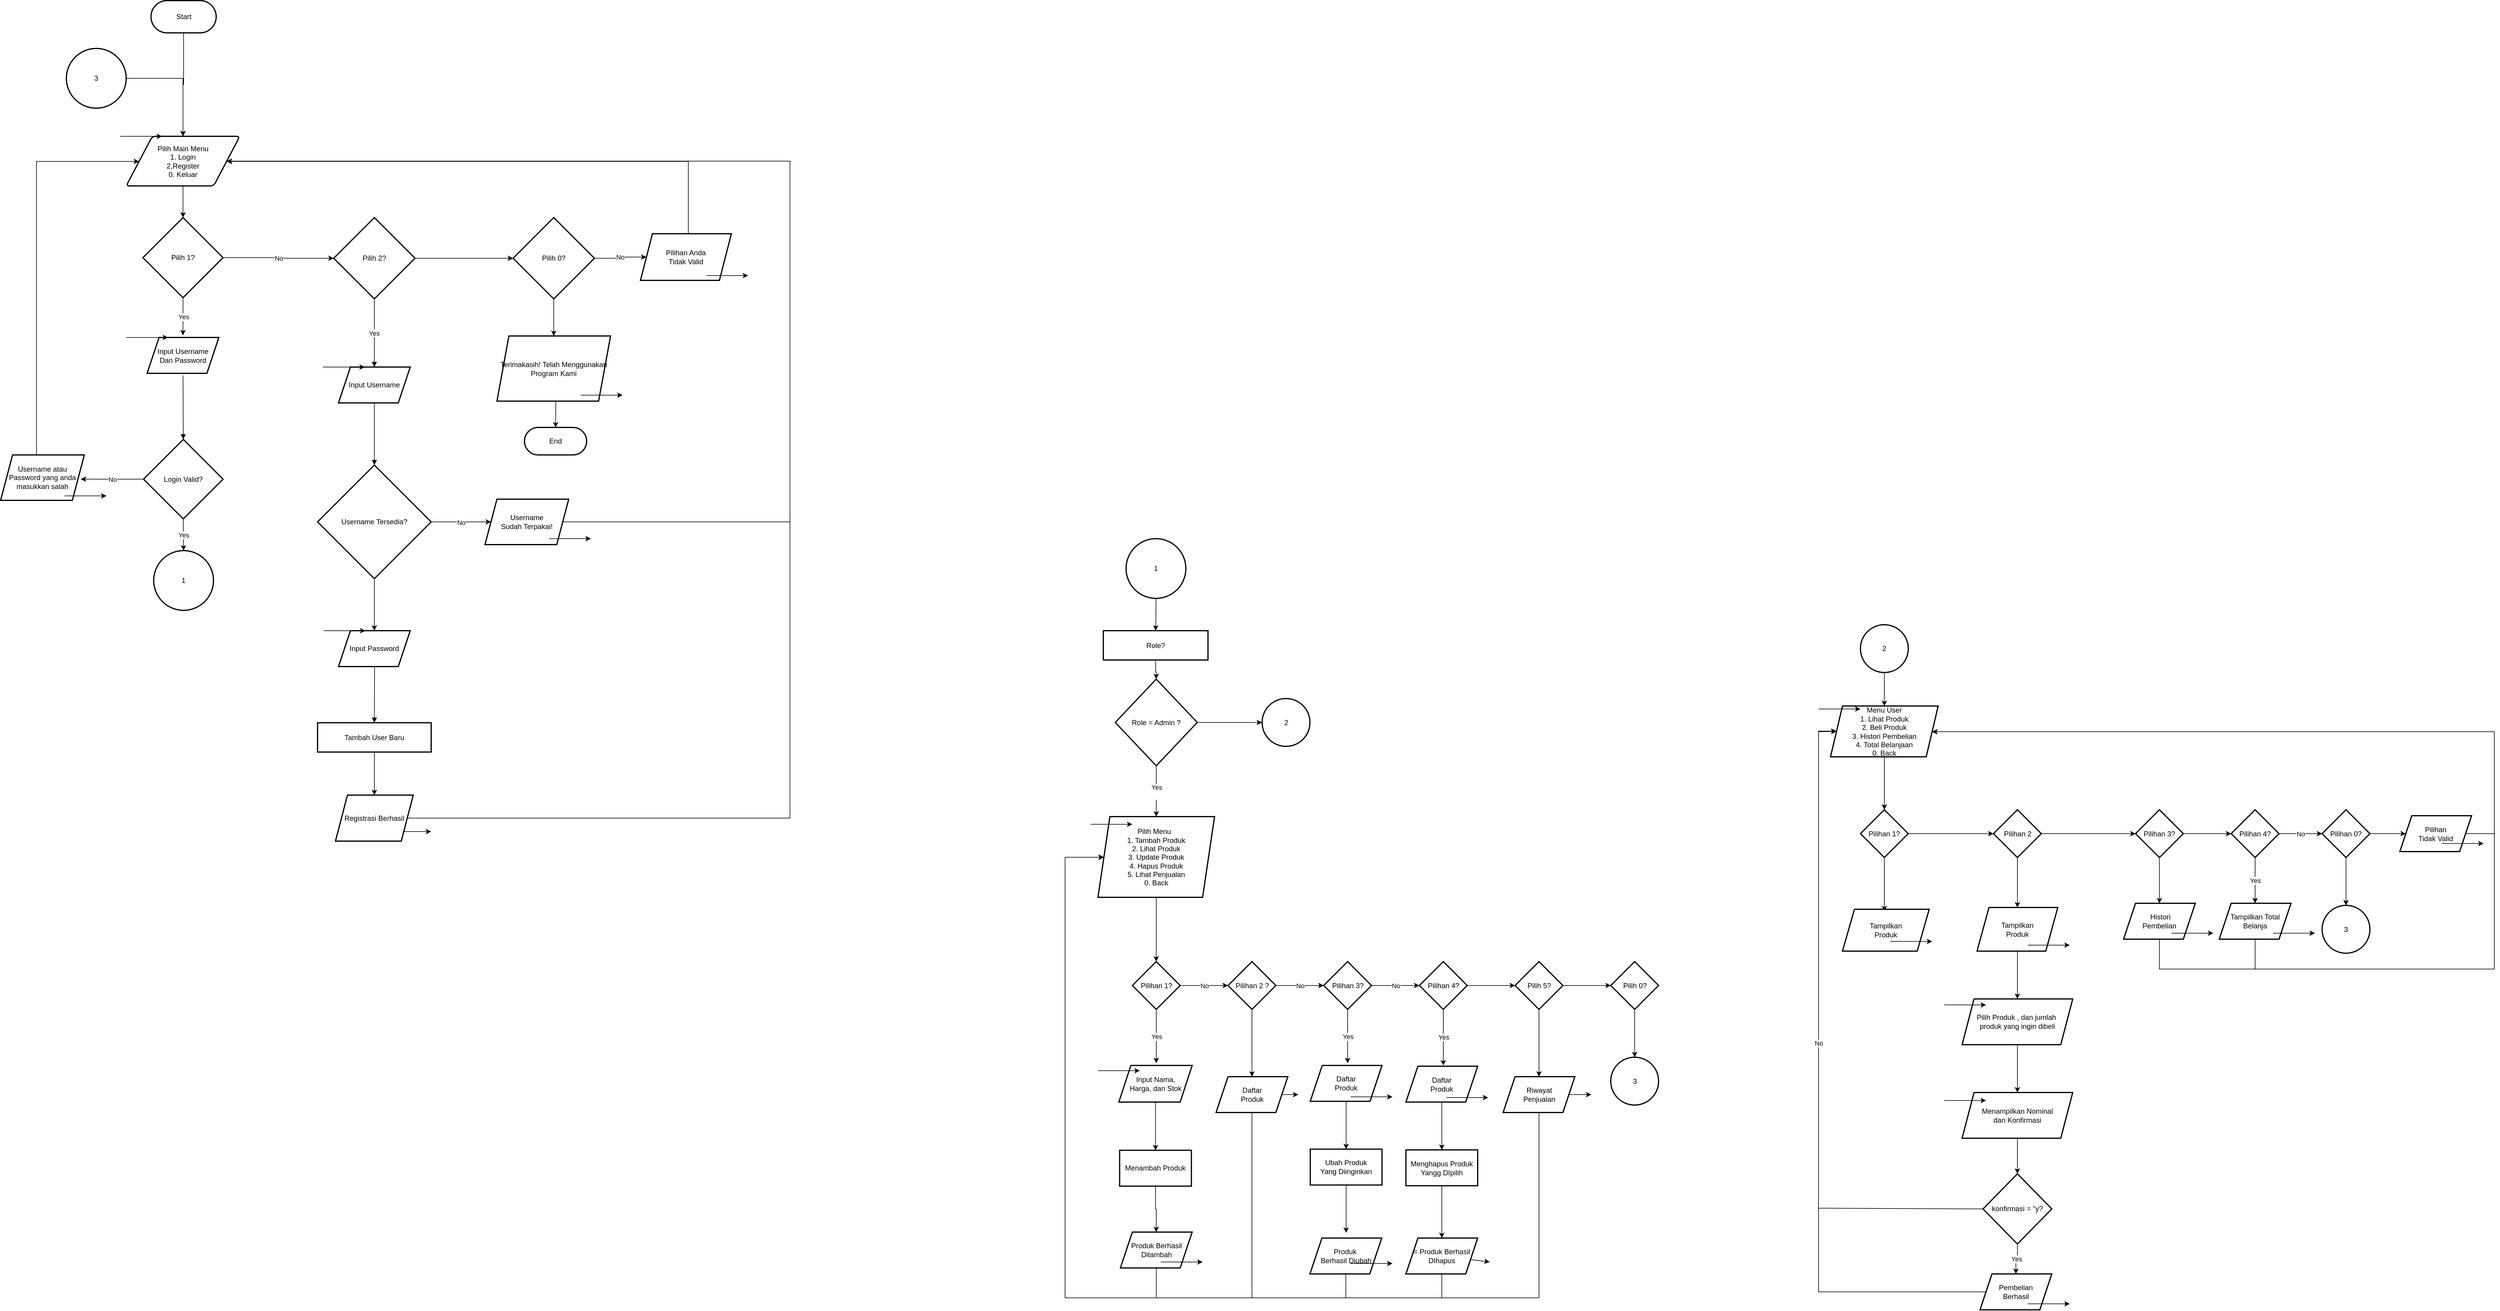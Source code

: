 <mxfile version="24.7.17">
  <diagram name="Page-1" id="bNADRibYNakqMguCw20B">
    <mxGraphModel grid="1" page="1" gridSize="10" guides="1" tooltips="1" connect="1" arrows="1" fold="1" pageScale="1" pageWidth="827" pageHeight="1169" math="0" shadow="0">
      <root>
        <mxCell id="0" />
        <mxCell id="1" parent="0" />
        <mxCell id="Ov4iZW_oegQTyXH1mXRw-1" value="" style="edgeStyle=orthogonalEdgeStyle;rounded=0;orthogonalLoop=1;jettySize=auto;html=1;" edge="1" parent="1" source="Ov4iZW_oegQTyXH1mXRw-2" target="Ov4iZW_oegQTyXH1mXRw-79">
          <mxGeometry relative="1" as="geometry" />
        </mxCell>
        <mxCell id="Ov4iZW_oegQTyXH1mXRw-2" value="Start" style="rounded=1;whiteSpace=wrap;arcSize=50;strokeWidth=2;" vertex="1" parent="1">
          <mxGeometry x="91.5" y="-160" width="109" height="54" as="geometry" />
        </mxCell>
        <mxCell id="Ov4iZW_oegQTyXH1mXRw-3" value="Yes" style="edgeStyle=orthogonalEdgeStyle;rounded=0;orthogonalLoop=1;jettySize=auto;html=1;" edge="1" parent="1" source="Ov4iZW_oegQTyXH1mXRw-5">
          <mxGeometry relative="1" as="geometry">
            <mxPoint x="145.0" y="400" as="targetPoint" />
          </mxGeometry>
        </mxCell>
        <mxCell id="Ov4iZW_oegQTyXH1mXRw-4" value="No" style="edgeStyle=orthogonalEdgeStyle;rounded=0;orthogonalLoop=1;jettySize=auto;html=1;" edge="1" parent="1" source="Ov4iZW_oegQTyXH1mXRw-5" target="Ov4iZW_oegQTyXH1mXRw-7">
          <mxGeometry relative="1" as="geometry" />
        </mxCell>
        <mxCell id="Ov4iZW_oegQTyXH1mXRw-5" value="Pilih 1?" style="rhombus;strokeWidth=2;whiteSpace=wrap;" vertex="1" parent="1">
          <mxGeometry x="78" y="203" width="134" height="134" as="geometry" />
        </mxCell>
        <mxCell id="Ov4iZW_oegQTyXH1mXRw-6" value="" style="edgeStyle=orthogonalEdgeStyle;rounded=0;orthogonalLoop=1;jettySize=auto;html=1;" edge="1" parent="1" source="Ov4iZW_oegQTyXH1mXRw-7" target="Ov4iZW_oegQTyXH1mXRw-72">
          <mxGeometry relative="1" as="geometry" />
        </mxCell>
        <mxCell id="Ov4iZW_oegQTyXH1mXRw-7" value="Pilih 2?" style="rhombus;strokeWidth=2;whiteSpace=wrap;" vertex="1" parent="1">
          <mxGeometry x="397" y="203" width="136" height="136" as="geometry" />
        </mxCell>
        <mxCell id="Ov4iZW_oegQTyXH1mXRw-8" value="No" style="edgeStyle=orthogonalEdgeStyle;rounded=0;orthogonalLoop=1;jettySize=auto;html=1;" edge="1" parent="1" source="Ov4iZW_oegQTyXH1mXRw-10">
          <mxGeometry relative="1" as="geometry">
            <mxPoint x="-26.0" y="640.5" as="targetPoint" />
          </mxGeometry>
        </mxCell>
        <mxCell id="Ov4iZW_oegQTyXH1mXRw-9" value="Yes" style="edgeStyle=orthogonalEdgeStyle;rounded=0;orthogonalLoop=1;jettySize=auto;html=1;" edge="1" parent="1" source="Ov4iZW_oegQTyXH1mXRw-10" target="Ov4iZW_oegQTyXH1mXRw-24">
          <mxGeometry relative="1" as="geometry" />
        </mxCell>
        <mxCell id="Ov4iZW_oegQTyXH1mXRw-10" value="Login Valid?" style="rhombus;strokeWidth=2;whiteSpace=wrap;" vertex="1" parent="1">
          <mxGeometry x="79" y="574" width="133" height="133" as="geometry" />
        </mxCell>
        <mxCell id="Ov4iZW_oegQTyXH1mXRw-11" value="" style="edgeStyle=orthogonalEdgeStyle;rounded=0;orthogonalLoop=1;jettySize=auto;html=1;" edge="1" parent="1" source="Ov4iZW_oegQTyXH1mXRw-12" target="Ov4iZW_oegQTyXH1mXRw-30">
          <mxGeometry relative="1" as="geometry" />
        </mxCell>
        <mxCell id="Ov4iZW_oegQTyXH1mXRw-12" value="Role?" style="whiteSpace=wrap;strokeWidth=2;" vertex="1" parent="1">
          <mxGeometry x="1684" y="894" width="175" height="49" as="geometry" />
        </mxCell>
        <mxCell id="Ov4iZW_oegQTyXH1mXRw-13" value="" style="edgeStyle=orthogonalEdgeStyle;rounded=0;orthogonalLoop=1;jettySize=auto;html=1;" edge="1" parent="1" target="Ov4iZW_oegQTyXH1mXRw-14">
          <mxGeometry relative="1" as="geometry">
            <mxPoint x="768" y="466" as="sourcePoint" />
          </mxGeometry>
        </mxCell>
        <mxCell id="Ov4iZW_oegQTyXH1mXRw-14" value="End" style="rounded=1;whiteSpace=wrap;arcSize=50;strokeWidth=2;" vertex="1" parent="1">
          <mxGeometry x="716" y="554" width="104" height="46" as="geometry" />
        </mxCell>
        <mxCell id="Ov4iZW_oegQTyXH1mXRw-15" value="No" style="edgeStyle=orthogonalEdgeStyle;rounded=0;orthogonalLoop=1;jettySize=auto;html=1;" edge="1" parent="1" source="Ov4iZW_oegQTyXH1mXRw-17">
          <mxGeometry relative="1" as="geometry">
            <mxPoint x="660" y="712" as="targetPoint" />
          </mxGeometry>
        </mxCell>
        <mxCell id="Ov4iZW_oegQTyXH1mXRw-16" value="" style="edgeStyle=orthogonalEdgeStyle;rounded=0;orthogonalLoop=1;jettySize=auto;html=1;" edge="1" parent="1" source="Ov4iZW_oegQTyXH1mXRw-17" target="Ov4iZW_oegQTyXH1mXRw-68">
          <mxGeometry relative="1" as="geometry" />
        </mxCell>
        <mxCell id="Ov4iZW_oegQTyXH1mXRw-17" value="Username Tersedia?" style="rhombus;strokeWidth=2;whiteSpace=wrap;" vertex="1" parent="1">
          <mxGeometry x="370" y="617" width="190" height="190" as="geometry" />
        </mxCell>
        <mxCell id="Ov4iZW_oegQTyXH1mXRw-18" value="" style="edgeStyle=orthogonalEdgeStyle;rounded=0;orthogonalLoop=1;jettySize=auto;html=1;" edge="1" parent="1" source="Ov4iZW_oegQTyXH1mXRw-19" target="Ov4iZW_oegQTyXH1mXRw-27">
          <mxGeometry relative="1" as="geometry" />
        </mxCell>
        <mxCell id="Ov4iZW_oegQTyXH1mXRw-19" value="Tambah User Baru" style="whiteSpace=wrap;strokeWidth=2;" vertex="1" parent="1">
          <mxGeometry x="370" y="1048" width="190" height="49" as="geometry" />
        </mxCell>
        <mxCell id="Ov4iZW_oegQTyXH1mXRw-20" value="" style="curved=1;startArrow=none;endArrow=block;exitX=0.5;exitY=1;entryX=0.5;entryY=0;rounded=0;" edge="1" parent="1" target="Ov4iZW_oegQTyXH1mXRw-10">
          <mxGeometry relative="1" as="geometry">
            <Array as="points" />
            <mxPoint x="145" y="467" as="sourcePoint" />
          </mxGeometry>
        </mxCell>
        <mxCell id="Ov4iZW_oegQTyXH1mXRw-21" value="Yes" style="curved=1;startArrow=none;endArrow=block;exitX=0.5;exitY=1;entryX=0.5;entryY=0;rounded=0;" edge="1" parent="1" source="Ov4iZW_oegQTyXH1mXRw-7">
          <mxGeometry relative="1" as="geometry">
            <Array as="points" />
            <mxPoint x="465" y="453" as="targetPoint" />
          </mxGeometry>
        </mxCell>
        <mxCell id="Ov4iZW_oegQTyXH1mXRw-22" value="" style="curved=1;startArrow=none;endArrow=block;exitX=0.5;exitY=1;entryX=0.5;entryY=0;rounded=0;" edge="1" parent="1" target="Ov4iZW_oegQTyXH1mXRw-17">
          <mxGeometry relative="1" as="geometry">
            <Array as="points" />
            <mxPoint x="465" y="502" as="sourcePoint" />
          </mxGeometry>
        </mxCell>
        <mxCell id="Ov4iZW_oegQTyXH1mXRw-23" value="" style="curved=1;startArrow=none;endArrow=block;exitX=0.5;exitY=0.99;entryX=0.5;entryY=-0.01;rounded=0;" edge="1" parent="1" target="Ov4iZW_oegQTyXH1mXRw-19">
          <mxGeometry relative="1" as="geometry">
            <Array as="points" />
            <mxPoint x="465.5" y="923" as="sourcePoint" />
          </mxGeometry>
        </mxCell>
        <mxCell id="Ov4iZW_oegQTyXH1mXRw-24" value="1" style="strokeWidth=2;html=1;shape=mxgraph.flowchart.start_2;whiteSpace=wrap;" vertex="1" parent="1">
          <mxGeometry x="96" y="760" width="100" height="100" as="geometry" />
        </mxCell>
        <mxCell id="Ov4iZW_oegQTyXH1mXRw-25" value="" style="edgeStyle=orthogonalEdgeStyle;rounded=0;orthogonalLoop=1;jettySize=auto;html=1;" edge="1" parent="1" source="Ov4iZW_oegQTyXH1mXRw-26" target="Ov4iZW_oegQTyXH1mXRw-12">
          <mxGeometry relative="1" as="geometry" />
        </mxCell>
        <mxCell id="Ov4iZW_oegQTyXH1mXRw-26" value="1" style="strokeWidth=2;html=1;shape=mxgraph.flowchart.start_2;whiteSpace=wrap;" vertex="1" parent="1">
          <mxGeometry x="1722" y="740" width="100" height="100" as="geometry" />
        </mxCell>
        <mxCell id="Ov4iZW_oegQTyXH1mXRw-28" value="Yes&lt;div&gt;&lt;br&gt;&lt;/div&gt;" style="edgeStyle=orthogonalEdgeStyle;rounded=0;orthogonalLoop=1;jettySize=auto;html=1;" edge="1" parent="1" source="Ov4iZW_oegQTyXH1mXRw-30" target="Ov4iZW_oegQTyXH1mXRw-32">
          <mxGeometry relative="1" as="geometry" />
        </mxCell>
        <mxCell id="Ov4iZW_oegQTyXH1mXRw-164" value="" style="edgeStyle=orthogonalEdgeStyle;rounded=0;orthogonalLoop=1;jettySize=auto;html=1;" edge="1" parent="1" source="Ov4iZW_oegQTyXH1mXRw-30" target="Ov4iZW_oegQTyXH1mXRw-163">
          <mxGeometry relative="1" as="geometry" />
        </mxCell>
        <mxCell id="Ov4iZW_oegQTyXH1mXRw-30" value="Role    = Admin ?" style="rhombus;whiteSpace=wrap;html=1;strokeWidth=2;" vertex="1" parent="1">
          <mxGeometry x="1704" y="975" width="137" height="145" as="geometry" />
        </mxCell>
        <mxCell id="Ov4iZW_oegQTyXH1mXRw-31" value="" style="edgeStyle=orthogonalEdgeStyle;rounded=0;orthogonalLoop=1;jettySize=auto;html=1;" edge="1" parent="1" source="Ov4iZW_oegQTyXH1mXRw-32" target="Ov4iZW_oegQTyXH1mXRw-35">
          <mxGeometry relative="1" as="geometry" />
        </mxCell>
        <mxCell id="Ov4iZW_oegQTyXH1mXRw-32" value="Pilih Menu   &amp;nbsp;&lt;br&gt;1. Tambah Produk&lt;br&gt;2. Lihat Produk&lt;br&gt;3. Update Produk&lt;br&gt;4. Hapus Produk&lt;br&gt;5. Lihat Penjualan&lt;br&gt;0. Back" style="shape=parallelogram;perimeter=parallelogramPerimeter;whiteSpace=wrap;html=1;fixedSize=1;strokeWidth=2;" vertex="1" parent="1">
          <mxGeometry x="1675" y="1205" width="195" height="135" as="geometry" />
        </mxCell>
        <mxCell id="Ov4iZW_oegQTyXH1mXRw-33" value="Yes" style="edgeStyle=orthogonalEdgeStyle;rounded=0;orthogonalLoop=1;jettySize=auto;html=1;" edge="1" parent="1" source="Ov4iZW_oegQTyXH1mXRw-35">
          <mxGeometry relative="1" as="geometry">
            <mxPoint x="1772.5" y="1617.5" as="targetPoint" />
          </mxGeometry>
        </mxCell>
        <mxCell id="Ov4iZW_oegQTyXH1mXRw-34" value="No" style="edgeStyle=orthogonalEdgeStyle;rounded=0;orthogonalLoop=1;jettySize=auto;html=1;" edge="1" parent="1" source="Ov4iZW_oegQTyXH1mXRw-35" target="Ov4iZW_oegQTyXH1mXRw-38">
          <mxGeometry relative="1" as="geometry" />
        </mxCell>
        <mxCell id="Ov4iZW_oegQTyXH1mXRw-35" value="Pilihan 1?" style="rhombus;whiteSpace=wrap;html=1;strokeWidth=2;" vertex="1" parent="1">
          <mxGeometry x="1732.5" y="1447.5" width="80" height="80" as="geometry" />
        </mxCell>
        <mxCell id="Ov4iZW_oegQTyXH1mXRw-37" value="No" style="edgeStyle=orthogonalEdgeStyle;rounded=0;orthogonalLoop=1;jettySize=auto;html=1;" edge="1" parent="1" source="Ov4iZW_oegQTyXH1mXRw-38" target="Ov4iZW_oegQTyXH1mXRw-43">
          <mxGeometry relative="1" as="geometry" />
        </mxCell>
        <mxCell id="Ov4iZW_oegQTyXH1mXRw-106" value="" style="edgeStyle=orthogonalEdgeStyle;rounded=0;orthogonalLoop=1;jettySize=auto;html=1;" edge="1" parent="1" source="Ov4iZW_oegQTyXH1mXRw-38" target="Ov4iZW_oegQTyXH1mXRw-105">
          <mxGeometry relative="1" as="geometry" />
        </mxCell>
        <mxCell id="Ov4iZW_oegQTyXH1mXRw-38" value="Pilihan 2 ?" style="rhombus;whiteSpace=wrap;html=1;strokeWidth=2;" vertex="1" parent="1">
          <mxGeometry x="1892.5" y="1447.5" width="80" height="80" as="geometry" />
        </mxCell>
        <mxCell id="Ov4iZW_oegQTyXH1mXRw-41" value="Yes" style="edgeStyle=orthogonalEdgeStyle;rounded=0;orthogonalLoop=1;jettySize=auto;html=1;" edge="1" parent="1" source="Ov4iZW_oegQTyXH1mXRw-43">
          <mxGeometry relative="1" as="geometry">
            <mxPoint x="2092.5" y="1617.5" as="targetPoint" />
          </mxGeometry>
        </mxCell>
        <mxCell id="Ov4iZW_oegQTyXH1mXRw-42" value="No" style="edgeStyle=orthogonalEdgeStyle;rounded=0;orthogonalLoop=1;jettySize=auto;html=1;" edge="1" parent="1" source="Ov4iZW_oegQTyXH1mXRw-43" target="Ov4iZW_oegQTyXH1mXRw-48">
          <mxGeometry relative="1" as="geometry" />
        </mxCell>
        <mxCell id="Ov4iZW_oegQTyXH1mXRw-43" value="Pilihan 3?" style="rhombus;whiteSpace=wrap;html=1;strokeWidth=2;" vertex="1" parent="1">
          <mxGeometry x="2052.5" y="1447.5" width="80" height="80" as="geometry" />
        </mxCell>
        <mxCell id="Ov4iZW_oegQTyXH1mXRw-46" value="Yes" style="edgeStyle=orthogonalEdgeStyle;rounded=0;orthogonalLoop=1;jettySize=auto;html=1;" edge="1" parent="1" source="Ov4iZW_oegQTyXH1mXRw-48">
          <mxGeometry relative="1" as="geometry">
            <mxPoint x="2252.5" y="1621.25" as="targetPoint" />
          </mxGeometry>
        </mxCell>
        <mxCell id="Ov4iZW_oegQTyXH1mXRw-100" value="" style="edgeStyle=orthogonalEdgeStyle;rounded=0;orthogonalLoop=1;jettySize=auto;html=1;" edge="1" parent="1" source="Ov4iZW_oegQTyXH1mXRw-48" target="Ov4iZW_oegQTyXH1mXRw-99">
          <mxGeometry relative="1" as="geometry" />
        </mxCell>
        <mxCell id="Ov4iZW_oegQTyXH1mXRw-48" value="Pilihan 4?" style="rhombus;whiteSpace=wrap;html=1;strokeWidth=2;" vertex="1" parent="1">
          <mxGeometry x="2212.5" y="1447.5" width="80" height="80" as="geometry" />
        </mxCell>
        <mxCell id="Ov4iZW_oegQTyXH1mXRw-56" value="" style="edgeStyle=orthogonalEdgeStyle;rounded=0;orthogonalLoop=1;jettySize=auto;html=1;" edge="1" parent="1" source="Ov4iZW_oegQTyXH1mXRw-57" target="Ov4iZW_oegQTyXH1mXRw-60">
          <mxGeometry relative="1" as="geometry" />
        </mxCell>
        <mxCell id="Ov4iZW_oegQTyXH1mXRw-57" value="Menu User&lt;br&gt;1. Lihat Produk&lt;br&gt;2. Beli Produk&lt;div&gt;3. Histori Pembelian&lt;/div&gt;&lt;div&gt;4. Total Belanjaan&lt;/div&gt;&lt;div&gt;0. Back&lt;/div&gt;" style="shape=parallelogram;perimeter=parallelogramPerimeter;whiteSpace=wrap;html=1;fixedSize=1;strokeWidth=2;" vertex="1" parent="1">
          <mxGeometry x="2900" y="1020" width="180" height="85" as="geometry" />
        </mxCell>
        <mxCell id="Ov4iZW_oegQTyXH1mXRw-58" value="" style="edgeStyle=orthogonalEdgeStyle;rounded=0;orthogonalLoop=1;jettySize=auto;html=1;" edge="1" parent="1" source="Ov4iZW_oegQTyXH1mXRw-60">
          <mxGeometry relative="1" as="geometry">
            <mxPoint x="2990" y="1363.5" as="targetPoint" />
          </mxGeometry>
        </mxCell>
        <mxCell id="Ov4iZW_oegQTyXH1mXRw-59" value="" style="edgeStyle=orthogonalEdgeStyle;rounded=0;orthogonalLoop=1;jettySize=auto;html=1;" edge="1" parent="1" source="Ov4iZW_oegQTyXH1mXRw-60" target="Ov4iZW_oegQTyXH1mXRw-63">
          <mxGeometry relative="1" as="geometry" />
        </mxCell>
        <mxCell id="Ov4iZW_oegQTyXH1mXRw-60" value="Pilihan 1?" style="rhombus;whiteSpace=wrap;html=1;strokeWidth=2;" vertex="1" parent="1">
          <mxGeometry x="2950" y="1193.5" width="80" height="80" as="geometry" />
        </mxCell>
        <mxCell id="Ov4iZW_oegQTyXH1mXRw-135" value="" style="edgeStyle=orthogonalEdgeStyle;rounded=0;orthogonalLoop=1;jettySize=auto;html=1;" edge="1" parent="1" source="Ov4iZW_oegQTyXH1mXRw-63" target="Ov4iZW_oegQTyXH1mXRw-134">
          <mxGeometry relative="1" as="geometry" />
        </mxCell>
        <mxCell id="Ov4iZW_oegQTyXH1mXRw-149" value="" style="edgeStyle=orthogonalEdgeStyle;rounded=0;orthogonalLoop=1;jettySize=auto;html=1;" edge="1" parent="1" source="Ov4iZW_oegQTyXH1mXRw-63" target="Ov4iZW_oegQTyXH1mXRw-148">
          <mxGeometry relative="1" as="geometry" />
        </mxCell>
        <mxCell id="Ov4iZW_oegQTyXH1mXRw-63" value="Pilihan 2" style="rhombus;whiteSpace=wrap;html=1;strokeWidth=2;" vertex="1" parent="1">
          <mxGeometry x="3172.5" y="1193.5" width="80" height="80" as="geometry" />
        </mxCell>
        <mxCell id="Ov4iZW_oegQTyXH1mXRw-66" value="" style="edgeStyle=orthogonalEdgeStyle;rounded=0;orthogonalLoop=1;jettySize=auto;html=1;exitX=1;exitY=0.5;exitDx=0;exitDy=0;exitPerimeter=0;" edge="1" parent="1" source="Ov4iZW_oegQTyXH1mXRw-67" target="Ov4iZW_oegQTyXH1mXRw-79">
          <mxGeometry relative="1" as="geometry">
            <mxPoint x="30" y="108.5" as="targetPoint" />
          </mxGeometry>
        </mxCell>
        <mxCell id="Ov4iZW_oegQTyXH1mXRw-67" value="3" style="strokeWidth=2;html=1;shape=mxgraph.flowchart.start_2;whiteSpace=wrap;" vertex="1" parent="1">
          <mxGeometry x="-50" y="-80" width="100" height="100" as="geometry" />
        </mxCell>
        <mxCell id="Ov4iZW_oegQTyXH1mXRw-68" value="Input Password" style="shape=parallelogram;perimeter=parallelogramPerimeter;whiteSpace=wrap;html=1;fixedSize=1;strokeWidth=2;" vertex="1" parent="1">
          <mxGeometry x="405" y="894" width="120" height="60" as="geometry" />
        </mxCell>
        <mxCell id="Ov4iZW_oegQTyXH1mXRw-69" value="Input Username" style="shape=parallelogram;perimeter=parallelogramPerimeter;whiteSpace=wrap;html=1;fixedSize=1;strokeWidth=2;" vertex="1" parent="1">
          <mxGeometry x="405" y="453" width="120" height="60" as="geometry" />
        </mxCell>
        <mxCell id="Ov4iZW_oegQTyXH1mXRw-70" value="No" style="edgeStyle=orthogonalEdgeStyle;rounded=0;orthogonalLoop=1;jettySize=auto;html=1;" edge="1" parent="1" source="Ov4iZW_oegQTyXH1mXRw-72" target="Ov4iZW_oegQTyXH1mXRw-74">
          <mxGeometry relative="1" as="geometry" />
        </mxCell>
        <mxCell id="Ov4iZW_oegQTyXH1mXRw-71" value="" style="edgeStyle=orthogonalEdgeStyle;rounded=0;orthogonalLoop=1;jettySize=auto;html=1;" edge="1" parent="1" source="Ov4iZW_oegQTyXH1mXRw-72" target="Ov4iZW_oegQTyXH1mXRw-75">
          <mxGeometry relative="1" as="geometry" />
        </mxCell>
        <mxCell id="Ov4iZW_oegQTyXH1mXRw-72" value="Pilih 0?" style="rhombus;strokeWidth=2;whiteSpace=wrap;" vertex="1" parent="1">
          <mxGeometry x="697" y="203" width="136" height="136" as="geometry" />
        </mxCell>
        <mxCell id="Ov4iZW_oegQTyXH1mXRw-73" value="" style="edgeStyle=orthogonalEdgeStyle;rounded=0;orthogonalLoop=1;jettySize=auto;html=1;entryX=1;entryY=0.5;entryDx=0;entryDy=0;" edge="1" parent="1" source="Ov4iZW_oegQTyXH1mXRw-27" target="Ov4iZW_oegQTyXH1mXRw-79">
          <mxGeometry relative="1" as="geometry">
            <Array as="points">
              <mxPoint x="1160" y="1207" />
              <mxPoint x="1160" y="109" />
            </Array>
            <mxPoint x="260" y="109.053" as="targetPoint" />
          </mxGeometry>
        </mxCell>
        <mxCell id="Ov4iZW_oegQTyXH1mXRw-170" value="" style="edgeStyle=orthogonalEdgeStyle;rounded=0;orthogonalLoop=1;jettySize=auto;html=1;" edge="1" parent="1" source="Ov4iZW_oegQTyXH1mXRw-74" target="Ov4iZW_oegQTyXH1mXRw-79">
          <mxGeometry relative="1" as="geometry">
            <Array as="points">
              <mxPoint x="990" y="109" />
            </Array>
          </mxGeometry>
        </mxCell>
        <mxCell id="Ov4iZW_oegQTyXH1mXRw-74" value="     Pilihan Anda&lt;div&gt;Tidak Valid&lt;/div&gt;" style="shape=parallelogram;perimeter=parallelogramPerimeter;whiteSpace=wrap;html=1;fixedSize=1;strokeWidth=2;" vertex="1" parent="1">
          <mxGeometry x="910" y="230" width="152" height="78" as="geometry" />
        </mxCell>
        <mxCell id="Ov4iZW_oegQTyXH1mXRw-75" value="    Terimakasih! Telah Menggunakan Program Kami" style="shape=parallelogram;perimeter=parallelogramPerimeter;whiteSpace=wrap;html=1;fixedSize=1;strokeWidth=2;" vertex="1" parent="1">
          <mxGeometry x="670" y="401" width="190" height="109" as="geometry" />
        </mxCell>
        <mxCell id="Ov4iZW_oegQTyXH1mXRw-76" value="Input Username&lt;br&gt;Dan Password" style="shape=parallelogram;perimeter=parallelogramPerimeter;whiteSpace=wrap;html=1;fixedSize=1;strokeWidth=2;" vertex="1" parent="1">
          <mxGeometry x="85" y="403.5" width="120" height="60" as="geometry" />
        </mxCell>
        <mxCell id="Ov4iZW_oegQTyXH1mXRw-77" value="     Username&lt;div&gt;Sudah Terpakai!&lt;/div&gt;" style="shape=parallelogram;perimeter=parallelogramPerimeter;whiteSpace=wrap;html=1;fixedSize=1;strokeWidth=2;" vertex="1" parent="1">
          <mxGeometry x="650" y="674" width="140" height="76" as="geometry" />
        </mxCell>
        <mxCell id="Ov4iZW_oegQTyXH1mXRw-78" value="" style="edgeStyle=orthogonalEdgeStyle;rounded=0;orthogonalLoop=1;jettySize=auto;html=1;" edge="1" parent="1" source="Ov4iZW_oegQTyXH1mXRw-79" target="Ov4iZW_oegQTyXH1mXRw-5">
          <mxGeometry relative="1" as="geometry" />
        </mxCell>
        <mxCell id="Ov4iZW_oegQTyXH1mXRw-79" value="Pilih Main Menu&lt;br&gt;1. Login&lt;br&gt;2,Register&lt;br&gt;0. Keluar" style="shape=parallelogram;html=1;strokeWidth=2;perimeter=parallelogramPerimeter;whiteSpace=wrap;rounded=1;arcSize=12;size=0.23;" vertex="1" parent="1">
          <mxGeometry x="50" y="67" width="190" height="83" as="geometry" />
        </mxCell>
        <mxCell id="Ov4iZW_oegQTyXH1mXRw-80" value="" style="endArrow=classic;html=1;rounded=0;" edge="1" parent="1">
          <mxGeometry width="50" height="50" relative="1" as="geometry">
            <mxPoint x="40" y="67" as="sourcePoint" />
            <mxPoint x="110" y="67" as="targetPoint" />
          </mxGeometry>
        </mxCell>
        <mxCell id="Ov4iZW_oegQTyXH1mXRw-81" value="" style="endArrow=classic;html=1;rounded=0;" edge="1" parent="1">
          <mxGeometry width="50" height="50" relative="1" as="geometry">
            <mxPoint x="50" y="403.5" as="sourcePoint" />
            <mxPoint x="120" y="403.5" as="targetPoint" />
          </mxGeometry>
        </mxCell>
        <mxCell id="Ov4iZW_oegQTyXH1mXRw-82" value="" style="endArrow=classic;html=1;rounded=0;" edge="1" parent="1">
          <mxGeometry width="50" height="50" relative="1" as="geometry">
            <mxPoint x="379" y="453" as="sourcePoint" />
            <mxPoint x="449" y="453" as="targetPoint" />
          </mxGeometry>
        </mxCell>
        <mxCell id="Ov4iZW_oegQTyXH1mXRw-83" value="" style="endArrow=classic;html=1;rounded=0;" edge="1" parent="1">
          <mxGeometry width="50" height="50" relative="1" as="geometry">
            <mxPoint x="810" y="500" as="sourcePoint" />
            <mxPoint x="880" y="500" as="targetPoint" />
          </mxGeometry>
        </mxCell>
        <mxCell id="Ov4iZW_oegQTyXH1mXRw-84" value="" style="endArrow=classic;html=1;rounded=0;" edge="1" parent="1">
          <mxGeometry width="50" height="50" relative="1" as="geometry">
            <mxPoint x="380" y="894" as="sourcePoint" />
            <mxPoint x="450" y="894" as="targetPoint" />
          </mxGeometry>
        </mxCell>
        <mxCell id="Ov4iZW_oegQTyXH1mXRw-85" value="" style="endArrow=classic;html=1;rounded=0;" edge="1" parent="1">
          <mxGeometry width="50" height="50" relative="1" as="geometry">
            <mxPoint x="490" y="1230" as="sourcePoint" />
            <mxPoint x="560" y="1230" as="targetPoint" />
          </mxGeometry>
        </mxCell>
        <mxCell id="Ov4iZW_oegQTyXH1mXRw-86" value="" style="endArrow=classic;html=1;rounded=0;" edge="1" parent="1">
          <mxGeometry width="50" height="50" relative="1" as="geometry">
            <mxPoint x="757" y="740" as="sourcePoint" />
            <mxPoint x="827" y="740" as="targetPoint" />
          </mxGeometry>
        </mxCell>
        <mxCell id="Ov4iZW_oegQTyXH1mXRw-87" value="" style="endArrow=classic;html=1;rounded=0;" edge="1" parent="1">
          <mxGeometry width="50" height="50" relative="1" as="geometry">
            <mxPoint x="1020" y="300" as="sourcePoint" />
            <mxPoint x="1090" y="300" as="targetPoint" />
          </mxGeometry>
        </mxCell>
        <mxCell id="Ov4iZW_oegQTyXH1mXRw-88" value="" style="endArrow=classic;html=1;rounded=0;" edge="1" parent="1">
          <mxGeometry width="50" height="50" relative="1" as="geometry">
            <mxPoint x="1662.5" y="1217.88" as="sourcePoint" />
            <mxPoint x="1732.5" y="1217.88" as="targetPoint" />
          </mxGeometry>
        </mxCell>
        <mxCell id="Ov4iZW_oegQTyXH1mXRw-89" value="" style="endArrow=classic;html=1;rounded=0;" edge="1" parent="1">
          <mxGeometry width="50" height="50" relative="1" as="geometry">
            <mxPoint x="2880" y="1025" as="sourcePoint" />
            <mxPoint x="2950" y="1025" as="targetPoint" />
          </mxGeometry>
        </mxCell>
        <mxCell id="Ov4iZW_oegQTyXH1mXRw-104" value="" style="edgeStyle=orthogonalEdgeStyle;rounded=0;orthogonalLoop=1;jettySize=auto;html=1;" edge="1" parent="1" source="Ov4iZW_oegQTyXH1mXRw-91" target="Ov4iZW_oegQTyXH1mXRw-103">
          <mxGeometry relative="1" as="geometry" />
        </mxCell>
        <mxCell id="Ov4iZW_oegQTyXH1mXRw-91" value="Input    Nama,&lt;div&gt;Harga, dan Stok&lt;/div&gt;" style="shape=parallelogram;perimeter=parallelogramPerimeter;whiteSpace=wrap;html=1;fixedSize=1;strokeWidth=2;" vertex="1" parent="1">
          <mxGeometry x="1710" y="1621.25" width="122.5" height="61.25" as="geometry" />
        </mxCell>
        <mxCell id="Ov4iZW_oegQTyXH1mXRw-92" value="" style="endArrow=classic;html=1;rounded=0;" edge="1" parent="1">
          <mxGeometry width="50" height="50" relative="1" as="geometry">
            <mxPoint x="1675" y="1630" as="sourcePoint" />
            <mxPoint x="1745" y="1630" as="targetPoint" />
          </mxGeometry>
        </mxCell>
        <mxCell id="Ov4iZW_oegQTyXH1mXRw-93" value="      Tampilkan&lt;div&gt;Produk&lt;/div&gt;" style="shape=parallelogram;perimeter=parallelogramPerimeter;whiteSpace=wrap;html=1;fixedSize=1;strokeWidth=2;" vertex="1" parent="1">
          <mxGeometry x="2920" y="1360" width="145" height="70" as="geometry" />
        </mxCell>
        <mxCell id="Ov4iZW_oegQTyXH1mXRw-94" value="" style="endArrow=classic;html=1;rounded=0;" edge="1" parent="1">
          <mxGeometry width="50" height="50" relative="1" as="geometry">
            <mxPoint x="3000" y="1413.75" as="sourcePoint" />
            <mxPoint x="3070" y="1413.75" as="targetPoint" />
          </mxGeometry>
        </mxCell>
        <mxCell id="Ov4iZW_oegQTyXH1mXRw-167" value="" style="edgeStyle=orthogonalEdgeStyle;rounded=0;orthogonalLoop=1;jettySize=auto;html=1;" edge="1" parent="1" source="Ov4iZW_oegQTyXH1mXRw-96" target="Ov4iZW_oegQTyXH1mXRw-79">
          <mxGeometry relative="1" as="geometry">
            <Array as="points">
              <mxPoint x="-100" y="109" />
            </Array>
          </mxGeometry>
        </mxCell>
        <mxCell id="Ov4iZW_oegQTyXH1mXRw-96" value="     Username atau Password yang anda masukkan salah" style="shape=parallelogram;perimeter=parallelogramPerimeter;whiteSpace=wrap;html=1;fixedSize=1;strokeWidth=2;" vertex="1" parent="1">
          <mxGeometry x="-160" y="600" width="140" height="76" as="geometry" />
        </mxCell>
        <mxCell id="Ov4iZW_oegQTyXH1mXRw-97" value="" style="endArrow=classic;html=1;rounded=0;" edge="1" parent="1">
          <mxGeometry width="50" height="50" relative="1" as="geometry">
            <mxPoint x="-53" y="668.5" as="sourcePoint" />
            <mxPoint x="17" y="668.5" as="targetPoint" />
          </mxGeometry>
        </mxCell>
        <mxCell id="Ov4iZW_oegQTyXH1mXRw-102" value="" style="edgeStyle=orthogonalEdgeStyle;rounded=0;orthogonalLoop=1;jettySize=auto;html=1;" edge="1" parent="1" source="Ov4iZW_oegQTyXH1mXRw-99" target="Ov4iZW_oegQTyXH1mXRw-101">
          <mxGeometry relative="1" as="geometry" />
        </mxCell>
        <mxCell id="Ov4iZW_oegQTyXH1mXRw-126" value="" style="edgeStyle=orthogonalEdgeStyle;rounded=0;orthogonalLoop=1;jettySize=auto;html=1;" edge="1" parent="1" source="Ov4iZW_oegQTyXH1mXRw-99" target="Ov4iZW_oegQTyXH1mXRw-125">
          <mxGeometry relative="1" as="geometry" />
        </mxCell>
        <mxCell id="Ov4iZW_oegQTyXH1mXRw-99" value="Pilih 5?" style="rhombus;whiteSpace=wrap;html=1;strokeWidth=2;" vertex="1" parent="1">
          <mxGeometry x="2372.5" y="1447.5" width="80" height="80" as="geometry" />
        </mxCell>
        <mxCell id="Ov4iZW_oegQTyXH1mXRw-178" value="" style="edgeStyle=orthogonalEdgeStyle;rounded=0;orthogonalLoop=1;jettySize=auto;html=1;" edge="1" parent="1" source="Ov4iZW_oegQTyXH1mXRw-101" target="Ov4iZW_oegQTyXH1mXRw-32">
          <mxGeometry relative="1" as="geometry">
            <Array as="points">
              <mxPoint x="2412" y="2010" />
              <mxPoint x="1620" y="2010" />
              <mxPoint x="1620" y="1273" />
            </Array>
          </mxGeometry>
        </mxCell>
        <mxCell id="Ov4iZW_oegQTyXH1mXRw-130" value="" style="edgeStyle=orthogonalEdgeStyle;rounded=0;orthogonalLoop=1;jettySize=auto;html=1;" edge="1" parent="1" source="Ov4iZW_oegQTyXH1mXRw-103" target="Ov4iZW_oegQTyXH1mXRw-129">
          <mxGeometry relative="1" as="geometry" />
        </mxCell>
        <mxCell id="Ov4iZW_oegQTyXH1mXRw-103" value="Menambah Produk" style="whiteSpace=wrap;html=1;strokeWidth=2;" vertex="1" parent="1">
          <mxGeometry x="1711.25" y="1763.125" width="120" height="60" as="geometry" />
        </mxCell>
        <mxCell id="Ov4iZW_oegQTyXH1mXRw-171" value="" style="edgeStyle=orthogonalEdgeStyle;rounded=0;orthogonalLoop=1;jettySize=auto;html=1;" edge="1" parent="1" source="Ov4iZW_oegQTyXH1mXRw-105" target="Ov4iZW_oegQTyXH1mXRw-32">
          <mxGeometry relative="1" as="geometry">
            <Array as="points">
              <mxPoint x="1932" y="2010" />
              <mxPoint x="1620" y="2010" />
              <mxPoint x="1620" y="1273" />
            </Array>
          </mxGeometry>
        </mxCell>
        <mxCell id="Ov4iZW_oegQTyXH1mXRw-107" value="" style="endArrow=classic;html=1;rounded=0;" edge="1" parent="1" source="Ov4iZW_oegQTyXH1mXRw-105">
          <mxGeometry width="50" height="50" relative="1" as="geometry">
            <mxPoint x="1940" y="1670" as="sourcePoint" />
            <mxPoint x="2010" y="1670" as="targetPoint" />
          </mxGeometry>
        </mxCell>
        <mxCell id="Ov4iZW_oegQTyXH1mXRw-113" value="" style="edgeStyle=orthogonalEdgeStyle;rounded=0;orthogonalLoop=1;jettySize=auto;html=1;" edge="1" parent="1" source="Ov4iZW_oegQTyXH1mXRw-110" target="Ov4iZW_oegQTyXH1mXRw-112">
          <mxGeometry relative="1" as="geometry" />
        </mxCell>
        <mxCell id="Ov4iZW_oegQTyXH1mXRw-110" value="     Daftar&lt;div&gt;Produk&lt;/div&gt;" style="shape=parallelogram;perimeter=parallelogramPerimeter;whiteSpace=wrap;html=1;fixedSize=1;strokeWidth=2;" vertex="1" parent="1">
          <mxGeometry x="2030" y="1621.25" width="120" height="60" as="geometry" />
        </mxCell>
        <mxCell id="Ov4iZW_oegQTyXH1mXRw-111" value="" style="endArrow=classic;html=1;rounded=0;" edge="1" parent="1">
          <mxGeometry width="50" height="50" relative="1" as="geometry">
            <mxPoint x="2097.5" y="1673.75" as="sourcePoint" />
            <mxPoint x="2167.5" y="1673.75" as="targetPoint" />
          </mxGeometry>
        </mxCell>
        <mxCell id="Ov4iZW_oegQTyXH1mXRw-115" value="" style="edgeStyle=orthogonalEdgeStyle;rounded=0;orthogonalLoop=1;jettySize=auto;html=1;" edge="1" parent="1" source="Ov4iZW_oegQTyXH1mXRw-112">
          <mxGeometry relative="1" as="geometry">
            <mxPoint x="2090" y="1901.25" as="targetPoint" />
          </mxGeometry>
        </mxCell>
        <mxCell id="Ov4iZW_oegQTyXH1mXRw-112" value="Ubah Produk&lt;div&gt;Yang Diinginkan&lt;/div&gt;" style="shape=parallelogram;perimeter=parallelogramPerimeter;whiteSpace=wrap;html=1;fixedSize=1;strokeWidth=2;size=-230;" vertex="1" parent="1">
          <mxGeometry x="2030" y="1761.25" width="120" height="60" as="geometry" />
        </mxCell>
        <mxCell id="Ov4iZW_oegQTyXH1mXRw-175" value="" style="edgeStyle=orthogonalEdgeStyle;rounded=0;orthogonalLoop=1;jettySize=auto;html=1;" edge="1" parent="1" source="Ov4iZW_oegQTyXH1mXRw-117" target="Ov4iZW_oegQTyXH1mXRw-32">
          <mxGeometry relative="1" as="geometry">
            <Array as="points">
              <mxPoint x="2090" y="2010" />
              <mxPoint x="1620" y="2010" />
              <mxPoint x="1620" y="1273" />
            </Array>
          </mxGeometry>
        </mxCell>
        <mxCell id="Ov4iZW_oegQTyXH1mXRw-117" value="     Produk&amp;nbsp;&lt;div&gt;Berhasil Diubah&lt;/div&gt;" style="shape=parallelogram;perimeter=parallelogramPerimeter;whiteSpace=wrap;html=1;fixedSize=1;strokeWidth=2;" vertex="1" parent="1">
          <mxGeometry x="2029.5" y="1910" width="120" height="60" as="geometry" />
        </mxCell>
        <mxCell id="Ov4iZW_oegQTyXH1mXRw-118" value="" style="endArrow=classic;html=1;rounded=0;" edge="1" parent="1">
          <mxGeometry width="50" height="50" relative="1" as="geometry">
            <mxPoint x="2097.5" y="1952.5" as="sourcePoint" />
            <mxPoint x="2167.5" y="1952.5" as="targetPoint" />
          </mxGeometry>
        </mxCell>
        <mxCell id="Ov4iZW_oegQTyXH1mXRw-122" value="" style="edgeStyle=orthogonalEdgeStyle;rounded=0;orthogonalLoop=1;jettySize=auto;html=1;" edge="1" parent="1" source="Ov4iZW_oegQTyXH1mXRw-119" target="Ov4iZW_oegQTyXH1mXRw-121">
          <mxGeometry relative="1" as="geometry" />
        </mxCell>
        <mxCell id="Ov4iZW_oegQTyXH1mXRw-119" value="     Daftar&lt;div&gt;Produk&lt;/div&gt;" style="shape=parallelogram;perimeter=parallelogramPerimeter;whiteSpace=wrap;html=1;fixedSize=1;strokeWidth=2;" vertex="1" parent="1">
          <mxGeometry x="2190" y="1622.5" width="120" height="60" as="geometry" />
        </mxCell>
        <mxCell id="Ov4iZW_oegQTyXH1mXRw-120" value="" style="endArrow=classic;html=1;rounded=0;" edge="1" parent="1">
          <mxGeometry width="50" height="50" relative="1" as="geometry">
            <mxPoint x="2257.5" y="1675" as="sourcePoint" />
            <mxPoint x="2327.5" y="1675" as="targetPoint" />
          </mxGeometry>
        </mxCell>
        <mxCell id="Ov4iZW_oegQTyXH1mXRw-124" value="" style="edgeStyle=orthogonalEdgeStyle;rounded=0;orthogonalLoop=1;jettySize=auto;html=1;" edge="1" parent="1" source="Ov4iZW_oegQTyXH1mXRw-121" target="Ov4iZW_oegQTyXH1mXRw-123">
          <mxGeometry relative="1" as="geometry" />
        </mxCell>
        <mxCell id="Ov4iZW_oegQTyXH1mXRw-121" value="Menghapus Produk&lt;div&gt;Yangg DIpilih&lt;/div&gt;" style="whiteSpace=wrap;html=1;strokeWidth=2;" vertex="1" parent="1">
          <mxGeometry x="2190" y="1762.5" width="120" height="60" as="geometry" />
        </mxCell>
        <mxCell id="Ov4iZW_oegQTyXH1mXRw-176" value="" style="edgeStyle=orthogonalEdgeStyle;rounded=0;orthogonalLoop=1;jettySize=auto;html=1;" edge="1" parent="1" source="Ov4iZW_oegQTyXH1mXRw-123" target="Ov4iZW_oegQTyXH1mXRw-32">
          <mxGeometry relative="1" as="geometry">
            <Array as="points">
              <mxPoint x="2250" y="2010" />
              <mxPoint x="1620" y="2010" />
              <mxPoint x="1620" y="1273" />
            </Array>
          </mxGeometry>
        </mxCell>
        <mxCell id="Ov4iZW_oegQTyXH1mXRw-128" value="" style="edgeStyle=orthogonalEdgeStyle;rounded=0;orthogonalLoop=1;jettySize=auto;html=1;" edge="1" parent="1" source="Ov4iZW_oegQTyXH1mXRw-125" target="Ov4iZW_oegQTyXH1mXRw-127">
          <mxGeometry relative="1" as="geometry" />
        </mxCell>
        <mxCell id="Ov4iZW_oegQTyXH1mXRw-125" value="Pilih 0?" style="rhombus;whiteSpace=wrap;html=1;strokeWidth=2;" vertex="1" parent="1">
          <mxGeometry x="2532.5" y="1447.5" width="80" height="80" as="geometry" />
        </mxCell>
        <mxCell id="Ov4iZW_oegQTyXH1mXRw-127" value="3" style="ellipse;whiteSpace=wrap;html=1;strokeWidth=2;" vertex="1" parent="1">
          <mxGeometry x="2532.5" y="1607.5" width="80" height="80" as="geometry" />
        </mxCell>
        <mxCell id="Ov4iZW_oegQTyXH1mXRw-173" value="" style="edgeStyle=orthogonalEdgeStyle;rounded=0;orthogonalLoop=1;jettySize=auto;html=1;" edge="1" parent="1" source="Ov4iZW_oegQTyXH1mXRw-129" target="Ov4iZW_oegQTyXH1mXRw-32">
          <mxGeometry relative="1" as="geometry">
            <Array as="points">
              <mxPoint x="1772" y="2010" />
              <mxPoint x="1620" y="2010" />
              <mxPoint x="1620" y="1273" />
            </Array>
          </mxGeometry>
        </mxCell>
        <mxCell id="Ov4iZW_oegQTyXH1mXRw-129" value="      Produk Berhasil Ditambah" style="shape=parallelogram;perimeter=parallelogramPerimeter;whiteSpace=wrap;html=1;fixedSize=1;strokeWidth=2;" vertex="1" parent="1">
          <mxGeometry x="1712.5" y="1900.005" width="120" height="60" as="geometry" />
        </mxCell>
        <mxCell id="Ov4iZW_oegQTyXH1mXRw-131" value="" style="endArrow=classic;html=1;rounded=0;" edge="1" parent="1" source="Ov4iZW_oegQTyXH1mXRw-123">
          <mxGeometry width="50" height="50" relative="1" as="geometry">
            <mxPoint x="2260" y="1950" as="sourcePoint" />
            <mxPoint x="2330" y="1950" as="targetPoint" />
          </mxGeometry>
        </mxCell>
        <mxCell id="Ov4iZW_oegQTyXH1mXRw-132" value="" style="endArrow=classic;html=1;rounded=0;" edge="1" parent="1">
          <mxGeometry width="50" height="50" relative="1" as="geometry">
            <mxPoint x="1780" y="1950" as="sourcePoint" />
            <mxPoint x="1850" y="1950" as="targetPoint" />
          </mxGeometry>
        </mxCell>
        <mxCell id="Ov4iZW_oegQTyXH1mXRw-133" value="" style="endArrow=classic;html=1;rounded=0;" edge="1" parent="1" source="Ov4iZW_oegQTyXH1mXRw-101">
          <mxGeometry width="50" height="50" relative="1" as="geometry">
            <mxPoint x="2430" y="1670" as="sourcePoint" />
            <mxPoint x="2500" y="1670" as="targetPoint" />
          </mxGeometry>
        </mxCell>
        <mxCell id="Ov4iZW_oegQTyXH1mXRw-138" value="" style="edgeStyle=orthogonalEdgeStyle;rounded=0;orthogonalLoop=1;jettySize=auto;html=1;" edge="1" parent="1" source="Ov4iZW_oegQTyXH1mXRw-134" target="Ov4iZW_oegQTyXH1mXRw-137">
          <mxGeometry relative="1" as="geometry" />
        </mxCell>
        <mxCell id="Ov4iZW_oegQTyXH1mXRw-134" value="      Tampilkan&lt;br&gt;Produk" style="shape=parallelogram;perimeter=parallelogramPerimeter;whiteSpace=wrap;html=1;fixedSize=1;strokeWidth=2;" vertex="1" parent="1">
          <mxGeometry x="3145" y="1357" width="135" height="73" as="geometry" />
        </mxCell>
        <mxCell id="Ov4iZW_oegQTyXH1mXRw-136" value="" style="endArrow=classic;html=1;rounded=0;" edge="1" parent="1">
          <mxGeometry width="50" height="50" relative="1" as="geometry">
            <mxPoint x="3230" y="1420" as="sourcePoint" />
            <mxPoint x="3300" y="1420" as="targetPoint" />
          </mxGeometry>
        </mxCell>
        <mxCell id="Ov4iZW_oegQTyXH1mXRw-141" value="" style="edgeStyle=orthogonalEdgeStyle;rounded=0;orthogonalLoop=1;jettySize=auto;html=1;" edge="1" parent="1" source="Ov4iZW_oegQTyXH1mXRw-137" target="Ov4iZW_oegQTyXH1mXRw-140">
          <mxGeometry relative="1" as="geometry" />
        </mxCell>
        <mxCell id="Ov4iZW_oegQTyXH1mXRw-137" value="Pilih Produk , dan jumlah&amp;nbsp;&lt;br&gt;&lt;div&gt;produk yang ingin dibeli&lt;/div&gt;" style="shape=parallelogram;perimeter=parallelogramPerimeter;whiteSpace=wrap;html=1;fixedSize=1;strokeWidth=2;" vertex="1" parent="1">
          <mxGeometry x="3120" y="1510" width="185" height="76.5" as="geometry" />
        </mxCell>
        <mxCell id="Ov4iZW_oegQTyXH1mXRw-139" value="" style="endArrow=classic;html=1;rounded=0;" edge="1" parent="1">
          <mxGeometry width="50" height="50" relative="1" as="geometry">
            <mxPoint x="3090" y="1520" as="sourcePoint" />
            <mxPoint x="3160" y="1520" as="targetPoint" />
          </mxGeometry>
        </mxCell>
        <mxCell id="Ov4iZW_oegQTyXH1mXRw-143" value="" style="edgeStyle=orthogonalEdgeStyle;rounded=0;orthogonalLoop=1;jettySize=auto;html=1;" edge="1" parent="1" source="Ov4iZW_oegQTyXH1mXRw-140" target="Ov4iZW_oegQTyXH1mXRw-142">
          <mxGeometry relative="1" as="geometry" />
        </mxCell>
        <mxCell id="Ov4iZW_oegQTyXH1mXRw-140" value="Menampilkan Nominal&lt;br&gt;dan Konfirmasi" style="shape=parallelogram;perimeter=parallelogramPerimeter;whiteSpace=wrap;html=1;fixedSize=1;strokeWidth=2;" vertex="1" parent="1">
          <mxGeometry x="3120" y="1666.5" width="185" height="76.5" as="geometry" />
        </mxCell>
        <mxCell id="Ov4iZW_oegQTyXH1mXRw-145" value="Yes" style="edgeStyle=orthogonalEdgeStyle;rounded=0;orthogonalLoop=1;jettySize=auto;html=1;" edge="1" parent="1" source="Ov4iZW_oegQTyXH1mXRw-142" target="Ov4iZW_oegQTyXH1mXRw-144">
          <mxGeometry relative="1" as="geometry" />
        </mxCell>
        <mxCell id="Ov4iZW_oegQTyXH1mXRw-142" value="konfirmasi    = &quot;y?" style="rhombus;whiteSpace=wrap;html=1;strokeWidth=2;" vertex="1" parent="1">
          <mxGeometry x="3155" y="1802.5" width="115" height="117.5" as="geometry" />
        </mxCell>
        <mxCell id="Ov4iZW_oegQTyXH1mXRw-162" value="" style="edgeStyle=orthogonalEdgeStyle;rounded=0;orthogonalLoop=1;jettySize=auto;html=1;" edge="1" parent="1" source="Ov4iZW_oegQTyXH1mXRw-144" target="Ov4iZW_oegQTyXH1mXRw-57">
          <mxGeometry relative="1" as="geometry">
            <Array as="points">
              <mxPoint x="2880" y="2000" />
              <mxPoint x="2880" y="1062" />
            </Array>
          </mxGeometry>
        </mxCell>
        <mxCell id="Ov4iZW_oegQTyXH1mXRw-144" value="Pembelian&lt;div&gt;Berhasil&lt;/div&gt;" style="shape=parallelogram;perimeter=parallelogramPerimeter;whiteSpace=wrap;html=1;fixedSize=1;strokeWidth=2;" vertex="1" parent="1">
          <mxGeometry x="3150" y="1970" width="120" height="60" as="geometry" />
        </mxCell>
        <mxCell id="Ov4iZW_oegQTyXH1mXRw-146" value="" style="endArrow=classic;html=1;rounded=0;" edge="1" parent="1">
          <mxGeometry width="50" height="50" relative="1" as="geometry">
            <mxPoint x="3230" y="2020" as="sourcePoint" />
            <mxPoint x="3300" y="2020" as="targetPoint" />
          </mxGeometry>
        </mxCell>
        <mxCell id="Ov4iZW_oegQTyXH1mXRw-147" value="No" style="endArrow=classic;html=1;rounded=0;exitX=0;exitY=0.5;exitDx=0;exitDy=0;entryX=0;entryY=0.5;entryDx=0;entryDy=0;" edge="1" parent="1" source="Ov4iZW_oegQTyXH1mXRw-142" target="Ov4iZW_oegQTyXH1mXRw-57">
          <mxGeometry width="50" height="50" relative="1" as="geometry">
            <mxPoint x="3340" y="1890" as="sourcePoint" />
            <mxPoint x="2880" y="1060" as="targetPoint" />
            <Array as="points">
              <mxPoint x="2880" y="1860" />
              <mxPoint x="2880" y="1470" />
              <mxPoint x="2880" y="1063" />
            </Array>
          </mxGeometry>
        </mxCell>
        <mxCell id="Ov4iZW_oegQTyXH1mXRw-151" value="" style="edgeStyle=orthogonalEdgeStyle;rounded=0;orthogonalLoop=1;jettySize=auto;html=1;" edge="1" parent="1" source="Ov4iZW_oegQTyXH1mXRw-148" target="Ov4iZW_oegQTyXH1mXRw-150">
          <mxGeometry relative="1" as="geometry" />
        </mxCell>
        <mxCell id="ES8aYP1cDkOQ0cNcYuv3-2" value="" style="edgeStyle=orthogonalEdgeStyle;rounded=0;orthogonalLoop=1;jettySize=auto;html=1;" edge="1" parent="1" source="Ov4iZW_oegQTyXH1mXRw-148" target="ES8aYP1cDkOQ0cNcYuv3-1">
          <mxGeometry relative="1" as="geometry" />
        </mxCell>
        <mxCell id="Ov4iZW_oegQTyXH1mXRw-148" value="Pilihan 3?" style="rhombus;whiteSpace=wrap;html=1;strokeWidth=2;" vertex="1" parent="1">
          <mxGeometry x="3410" y="1193.5" width="80" height="80" as="geometry" />
        </mxCell>
        <mxCell id="Ov4iZW_oegQTyXH1mXRw-152" value="" style="edgeStyle=orthogonalEdgeStyle;rounded=0;orthogonalLoop=1;jettySize=auto;html=1;exitX=0.5;exitY=1;exitDx=0;exitDy=0;" edge="1" parent="1" source="Ov4iZW_oegQTyXH1mXRw-150" target="Ov4iZW_oegQTyXH1mXRw-57">
          <mxGeometry relative="1" as="geometry">
            <Array as="points">
              <mxPoint x="3450" y="1460" />
              <mxPoint x="4010" y="1460" />
              <mxPoint x="4010" y="1063" />
            </Array>
          </mxGeometry>
        </mxCell>
        <mxCell id="Ov4iZW_oegQTyXH1mXRw-150" value="&amp;nbsp;Histori&lt;div&gt;Pembelian&lt;/div&gt;" style="shape=parallelogram;perimeter=parallelogramPerimeter;whiteSpace=wrap;html=1;fixedSize=1;strokeWidth=2;" vertex="1" parent="1">
          <mxGeometry x="3390" y="1350" width="120" height="60" as="geometry" />
        </mxCell>
        <mxCell id="Ov4iZW_oegQTyXH1mXRw-156" value="" style="edgeStyle=orthogonalEdgeStyle;rounded=0;orthogonalLoop=1;jettySize=auto;html=1;" edge="1" parent="1" source="Ov4iZW_oegQTyXH1mXRw-153" target="Ov4iZW_oegQTyXH1mXRw-155">
          <mxGeometry relative="1" as="geometry" />
        </mxCell>
        <mxCell id="Ov4iZW_oegQTyXH1mXRw-159" value="" style="edgeStyle=orthogonalEdgeStyle;rounded=0;orthogonalLoop=1;jettySize=auto;html=1;" edge="1" parent="1" source="Ov4iZW_oegQTyXH1mXRw-153" target="Ov4iZW_oegQTyXH1mXRw-158">
          <mxGeometry relative="1" as="geometry" />
        </mxCell>
        <mxCell id="Ov4iZW_oegQTyXH1mXRw-153" value="Pilihan 0?" style="rhombus;whiteSpace=wrap;html=1;strokeWidth=2;" vertex="1" parent="1">
          <mxGeometry x="3722" y="1193.5" width="80" height="80" as="geometry" />
        </mxCell>
        <mxCell id="Ov4iZW_oegQTyXH1mXRw-155" value="3" style="ellipse;whiteSpace=wrap;html=1;strokeWidth=2;" vertex="1" parent="1">
          <mxGeometry x="3722" y="1353.5" width="80" height="80" as="geometry" />
        </mxCell>
        <mxCell id="Ov4iZW_oegQTyXH1mXRw-160" value="" style="edgeStyle=orthogonalEdgeStyle;rounded=0;orthogonalLoop=1;jettySize=auto;html=1;" edge="1" parent="1" source="Ov4iZW_oegQTyXH1mXRw-158" target="Ov4iZW_oegQTyXH1mXRw-57">
          <mxGeometry relative="1" as="geometry">
            <Array as="points">
              <mxPoint x="4010" y="1234" />
              <mxPoint x="4010" y="1063" />
            </Array>
          </mxGeometry>
        </mxCell>
        <mxCell id="Ov4iZW_oegQTyXH1mXRw-158" value="     Pilihan&lt;div&gt;Tidak Valid&lt;/div&gt;" style="shape=parallelogram;perimeter=parallelogramPerimeter;whiteSpace=wrap;html=1;fixedSize=1;strokeWidth=2;" vertex="1" parent="1">
          <mxGeometry x="3852" y="1203.5" width="120" height="60" as="geometry" />
        </mxCell>
        <mxCell id="Ov4iZW_oegQTyXH1mXRw-163" value="2" style="ellipse;whiteSpace=wrap;html=1;strokeWidth=2;" vertex="1" parent="1">
          <mxGeometry x="1949.5" y="1007.5" width="80" height="80" as="geometry" />
        </mxCell>
        <mxCell id="Ov4iZW_oegQTyXH1mXRw-166" value="" style="edgeStyle=orthogonalEdgeStyle;rounded=0;orthogonalLoop=1;jettySize=auto;html=1;" edge="1" parent="1" source="Ov4iZW_oegQTyXH1mXRw-165" target="Ov4iZW_oegQTyXH1mXRw-57">
          <mxGeometry relative="1" as="geometry" />
        </mxCell>
        <mxCell id="Ov4iZW_oegQTyXH1mXRw-165" value="2" style="ellipse;whiteSpace=wrap;html=1;strokeWidth=2;" vertex="1" parent="1">
          <mxGeometry x="2950" y="884" width="80" height="80" as="geometry" />
        </mxCell>
        <mxCell id="Ov4iZW_oegQTyXH1mXRw-27" value="     Registrasi Berhasil" style="shape=parallelogram;perimeter=parallelogramPerimeter;whiteSpace=wrap;html=1;fixedSize=1;strokeWidth=2;" vertex="1" parent="1">
          <mxGeometry x="400" y="1169" width="130" height="77" as="geometry" />
        </mxCell>
        <mxCell id="Ov4iZW_oegQTyXH1mXRw-172" value="" style="endArrow=classic;html=1;rounded=0;" edge="1" parent="1" target="Ov4iZW_oegQTyXH1mXRw-105">
          <mxGeometry width="50" height="50" relative="1" as="geometry">
            <mxPoint x="1940" y="1670" as="sourcePoint" />
            <mxPoint x="2010" y="1670" as="targetPoint" />
          </mxGeometry>
        </mxCell>
        <mxCell id="Ov4iZW_oegQTyXH1mXRw-105" value="     Daftar&lt;div&gt;Produk&lt;/div&gt;" style="shape=parallelogram;perimeter=parallelogramPerimeter;whiteSpace=wrap;html=1;fixedSize=1;strokeWidth=2;" vertex="1" parent="1">
          <mxGeometry x="1872.5" y="1640" width="120" height="60" as="geometry" />
        </mxCell>
        <mxCell id="Ov4iZW_oegQTyXH1mXRw-177" value="" style="endArrow=classic;html=1;rounded=0;" edge="1" parent="1" target="Ov4iZW_oegQTyXH1mXRw-123">
          <mxGeometry width="50" height="50" relative="1" as="geometry">
            <mxPoint x="2260" y="1950" as="sourcePoint" />
            <mxPoint x="2330" y="1950" as="targetPoint" />
          </mxGeometry>
        </mxCell>
        <mxCell id="Ov4iZW_oegQTyXH1mXRw-123" value="  = Produk Berhasil DIhapus" style="shape=parallelogram;perimeter=parallelogramPerimeter;whiteSpace=wrap;html=1;fixedSize=1;strokeWidth=2;" vertex="1" parent="1">
          <mxGeometry x="2190" y="1910" width="120" height="60" as="geometry" />
        </mxCell>
        <mxCell id="Ov4iZW_oegQTyXH1mXRw-179" value="" style="endArrow=classic;html=1;rounded=0;" edge="1" parent="1" target="Ov4iZW_oegQTyXH1mXRw-101">
          <mxGeometry width="50" height="50" relative="1" as="geometry">
            <mxPoint x="2430" y="1670" as="sourcePoint" />
            <mxPoint x="2500" y="1670" as="targetPoint" />
          </mxGeometry>
        </mxCell>
        <mxCell id="Ov4iZW_oegQTyXH1mXRw-101" value="     Riwayat&lt;br&gt;Penjualan" style="shape=parallelogram;perimeter=parallelogramPerimeter;whiteSpace=wrap;html=1;fixedSize=1;strokeWidth=2;" vertex="1" parent="1">
          <mxGeometry x="2352.5" y="1640" width="120" height="60" as="geometry" />
        </mxCell>
        <mxCell id="Ov4iZW_oegQTyXH1mXRw-180" value="" style="endArrow=classic;html=1;rounded=0;" edge="1" parent="1">
          <mxGeometry width="50" height="50" relative="1" as="geometry">
            <mxPoint x="3090" y="1679.82" as="sourcePoint" />
            <mxPoint x="3160" y="1679.82" as="targetPoint" />
          </mxGeometry>
        </mxCell>
        <mxCell id="Ov4iZW_oegQTyXH1mXRw-181" value="" style="endArrow=classic;html=1;rounded=0;" edge="1" parent="1">
          <mxGeometry width="50" height="50" relative="1" as="geometry">
            <mxPoint x="3922" y="1250" as="sourcePoint" />
            <mxPoint x="3992" y="1250" as="targetPoint" />
          </mxGeometry>
        </mxCell>
        <mxCell id="Ov4iZW_oegQTyXH1mXRw-187" value="" style="endArrow=none;html=1;rounded=0;exitX=1;exitY=0.5;exitDx=0;exitDy=0;" edge="1" parent="1" source="Ov4iZW_oegQTyXH1mXRw-77">
          <mxGeometry width="50" height="50" relative="1" as="geometry">
            <mxPoint x="930" y="690" as="sourcePoint" />
            <mxPoint x="1160" y="712" as="targetPoint" />
          </mxGeometry>
        </mxCell>
        <mxCell id="ES8aYP1cDkOQ0cNcYuv3-3" value="No" style="edgeStyle=orthogonalEdgeStyle;rounded=0;orthogonalLoop=1;jettySize=auto;html=1;" edge="1" parent="1" source="ES8aYP1cDkOQ0cNcYuv3-1" target="Ov4iZW_oegQTyXH1mXRw-153">
          <mxGeometry relative="1" as="geometry" />
        </mxCell>
        <mxCell id="ES8aYP1cDkOQ0cNcYuv3-5" value="Yes" style="edgeStyle=orthogonalEdgeStyle;rounded=0;orthogonalLoop=1;jettySize=auto;html=1;" edge="1" parent="1" source="ES8aYP1cDkOQ0cNcYuv3-1" target="ES8aYP1cDkOQ0cNcYuv3-4">
          <mxGeometry relative="1" as="geometry" />
        </mxCell>
        <mxCell id="ES8aYP1cDkOQ0cNcYuv3-1" value="Pilihan 4?" style="rhombus;whiteSpace=wrap;html=1;strokeWidth=2;" vertex="1" parent="1">
          <mxGeometry x="3570" y="1193.5" width="80" height="80" as="geometry" />
        </mxCell>
        <mxCell id="ES8aYP1cDkOQ0cNcYuv3-4" value="Tampilkan Total&lt;div&gt;Belanja&lt;/div&gt;" style="shape=parallelogram;perimeter=parallelogramPerimeter;whiteSpace=wrap;html=1;fixedSize=1;strokeWidth=2;" vertex="1" parent="1">
          <mxGeometry x="3550" y="1350" width="120" height="60" as="geometry" />
        </mxCell>
        <mxCell id="ES8aYP1cDkOQ0cNcYuv3-6" value="" style="endArrow=none;html=1;rounded=0;exitX=0.5;exitY=1;exitDx=0;exitDy=0;" edge="1" parent="1" source="ES8aYP1cDkOQ0cNcYuv3-4">
          <mxGeometry width="50" height="50" relative="1" as="geometry">
            <mxPoint x="3590" y="1400" as="sourcePoint" />
            <mxPoint x="3610" y="1460" as="targetPoint" />
          </mxGeometry>
        </mxCell>
        <mxCell id="ES8aYP1cDkOQ0cNcYuv3-7" value="" style="endArrow=classic;html=1;rounded=0;" edge="1" parent="1">
          <mxGeometry width="50" height="50" relative="1" as="geometry">
            <mxPoint x="3470" y="1400" as="sourcePoint" />
            <mxPoint x="3540" y="1400" as="targetPoint" />
          </mxGeometry>
        </mxCell>
        <mxCell id="ES8aYP1cDkOQ0cNcYuv3-8" value="" style="endArrow=classic;html=1;rounded=0;" edge="1" parent="1">
          <mxGeometry width="50" height="50" relative="1" as="geometry">
            <mxPoint x="3640" y="1400" as="sourcePoint" />
            <mxPoint x="3710" y="1400" as="targetPoint" />
          </mxGeometry>
        </mxCell>
      </root>
    </mxGraphModel>
  </diagram>
</mxfile>
